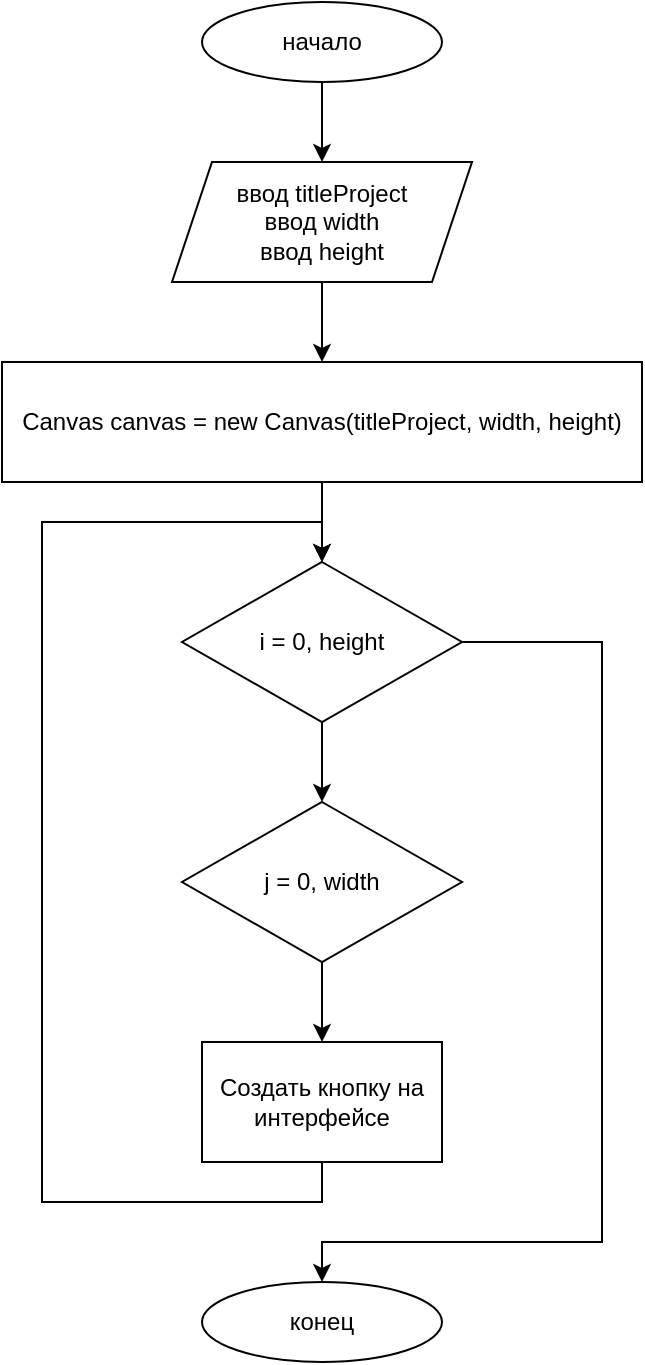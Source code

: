 <mxfile version="18.0.6" type="device"><diagram id="mrcsKBQY0F6lbL9B2UiC" name="Страница 1"><mxGraphModel dx="1038" dy="649" grid="1" gridSize="10" guides="1" tooltips="1" connect="1" arrows="1" fold="1" page="1" pageScale="1" pageWidth="827" pageHeight="1169" math="0" shadow="0"><root><mxCell id="0"/><mxCell id="1" parent="0"/><mxCell id="SgX2OFifIT2wnUuBRYBN-14" value="" style="edgeStyle=orthogonalEdgeStyle;rounded=0;orthogonalLoop=1;jettySize=auto;html=1;" edge="1" parent="1" source="SgX2OFifIT2wnUuBRYBN-3" target="SgX2OFifIT2wnUuBRYBN-4"><mxGeometry relative="1" as="geometry"/></mxCell><mxCell id="SgX2OFifIT2wnUuBRYBN-3" value="ввод titleProject&lt;br&gt;ввод width&lt;br&gt;ввод height" style="shape=parallelogram;perimeter=parallelogramPerimeter;whiteSpace=wrap;html=1;fixedSize=1;" vertex="1" parent="1"><mxGeometry x="305" y="160" width="150" height="60" as="geometry"/></mxCell><mxCell id="SgX2OFifIT2wnUuBRYBN-15" value="" style="edgeStyle=orthogonalEdgeStyle;rounded=0;orthogonalLoop=1;jettySize=auto;html=1;" edge="1" parent="1" source="SgX2OFifIT2wnUuBRYBN-4" target="SgX2OFifIT2wnUuBRYBN-10"><mxGeometry relative="1" as="geometry"/></mxCell><mxCell id="SgX2OFifIT2wnUuBRYBN-4" value="Canvas canvas = new Canvas(titleProject, width, height)" style="rounded=0;whiteSpace=wrap;html=1;" vertex="1" parent="1"><mxGeometry x="220" y="260" width="320" height="60" as="geometry"/></mxCell><mxCell id="SgX2OFifIT2wnUuBRYBN-16" value="" style="edgeStyle=orthogonalEdgeStyle;rounded=0;orthogonalLoop=1;jettySize=auto;html=1;" edge="1" parent="1" source="SgX2OFifIT2wnUuBRYBN-10" target="SgX2OFifIT2wnUuBRYBN-11"><mxGeometry relative="1" as="geometry"/></mxCell><mxCell id="SgX2OFifIT2wnUuBRYBN-23" style="edgeStyle=orthogonalEdgeStyle;rounded=0;orthogonalLoop=1;jettySize=auto;html=1;exitX=1;exitY=0.5;exitDx=0;exitDy=0;entryX=0.5;entryY=0;entryDx=0;entryDy=0;" edge="1" parent="1" source="SgX2OFifIT2wnUuBRYBN-10" target="SgX2OFifIT2wnUuBRYBN-21"><mxGeometry relative="1" as="geometry"><Array as="points"><mxPoint x="520" y="400"/><mxPoint x="520" y="700"/><mxPoint x="380" y="700"/></Array></mxGeometry></mxCell><mxCell id="SgX2OFifIT2wnUuBRYBN-10" value="i = 0, height" style="rhombus;whiteSpace=wrap;html=1;" vertex="1" parent="1"><mxGeometry x="310" y="360" width="140" height="80" as="geometry"/></mxCell><mxCell id="SgX2OFifIT2wnUuBRYBN-17" value="" style="edgeStyle=orthogonalEdgeStyle;rounded=0;orthogonalLoop=1;jettySize=auto;html=1;" edge="1" parent="1" source="SgX2OFifIT2wnUuBRYBN-11" target="SgX2OFifIT2wnUuBRYBN-12"><mxGeometry relative="1" as="geometry"/></mxCell><mxCell id="SgX2OFifIT2wnUuBRYBN-11" value="j = 0, width" style="rhombus;whiteSpace=wrap;html=1;" vertex="1" parent="1"><mxGeometry x="310" y="480" width="140" height="80" as="geometry"/></mxCell><mxCell id="SgX2OFifIT2wnUuBRYBN-18" style="edgeStyle=orthogonalEdgeStyle;rounded=0;orthogonalLoop=1;jettySize=auto;html=1;exitX=0.5;exitY=1;exitDx=0;exitDy=0;entryX=0.5;entryY=0;entryDx=0;entryDy=0;" edge="1" parent="1" source="SgX2OFifIT2wnUuBRYBN-12" target="SgX2OFifIT2wnUuBRYBN-10"><mxGeometry relative="1" as="geometry"><Array as="points"><mxPoint x="380" y="680"/><mxPoint x="240" y="680"/><mxPoint x="240" y="340"/><mxPoint x="380" y="340"/></Array></mxGeometry></mxCell><mxCell id="SgX2OFifIT2wnUuBRYBN-12" value="Создать кнопку на интерфейсе" style="rounded=0;whiteSpace=wrap;html=1;" vertex="1" parent="1"><mxGeometry x="320" y="600" width="120" height="60" as="geometry"/></mxCell><mxCell id="SgX2OFifIT2wnUuBRYBN-22" value="" style="edgeStyle=orthogonalEdgeStyle;rounded=0;orthogonalLoop=1;jettySize=auto;html=1;" edge="1" parent="1" source="SgX2OFifIT2wnUuBRYBN-20" target="SgX2OFifIT2wnUuBRYBN-3"><mxGeometry relative="1" as="geometry"/></mxCell><mxCell id="SgX2OFifIT2wnUuBRYBN-20" value="начало" style="ellipse;whiteSpace=wrap;html=1;" vertex="1" parent="1"><mxGeometry x="320" y="80" width="120" height="40" as="geometry"/></mxCell><mxCell id="SgX2OFifIT2wnUuBRYBN-21" value="конец" style="ellipse;whiteSpace=wrap;html=1;" vertex="1" parent="1"><mxGeometry x="320" y="720" width="120" height="40" as="geometry"/></mxCell></root></mxGraphModel></diagram></mxfile>